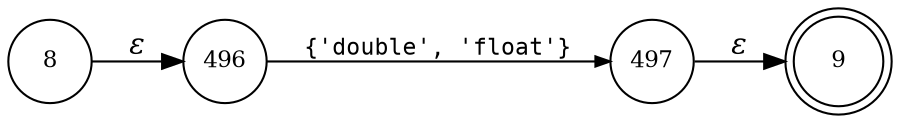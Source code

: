 digraph ATN {
rankdir=LR;
s9[fontsize=11, label="9", shape=doublecircle, fixedsize=true, width=.6];
s496[fontsize=11,label="496", shape=circle, fixedsize=true, width=.55, peripheries=1];
s497[fontsize=11,label="497", shape=circle, fixedsize=true, width=.55, peripheries=1];
s8[fontsize=11,label="8", shape=circle, fixedsize=true, width=.55, peripheries=1];
s8 -> s496 [fontname="Times-Italic", label="&epsilon;"];
s496 -> s497 [fontsize=11, fontname="Courier", arrowsize=.7, label = "{'double', 'float'}", arrowhead = normal];
s497 -> s9 [fontname="Times-Italic", label="&epsilon;"];
}
